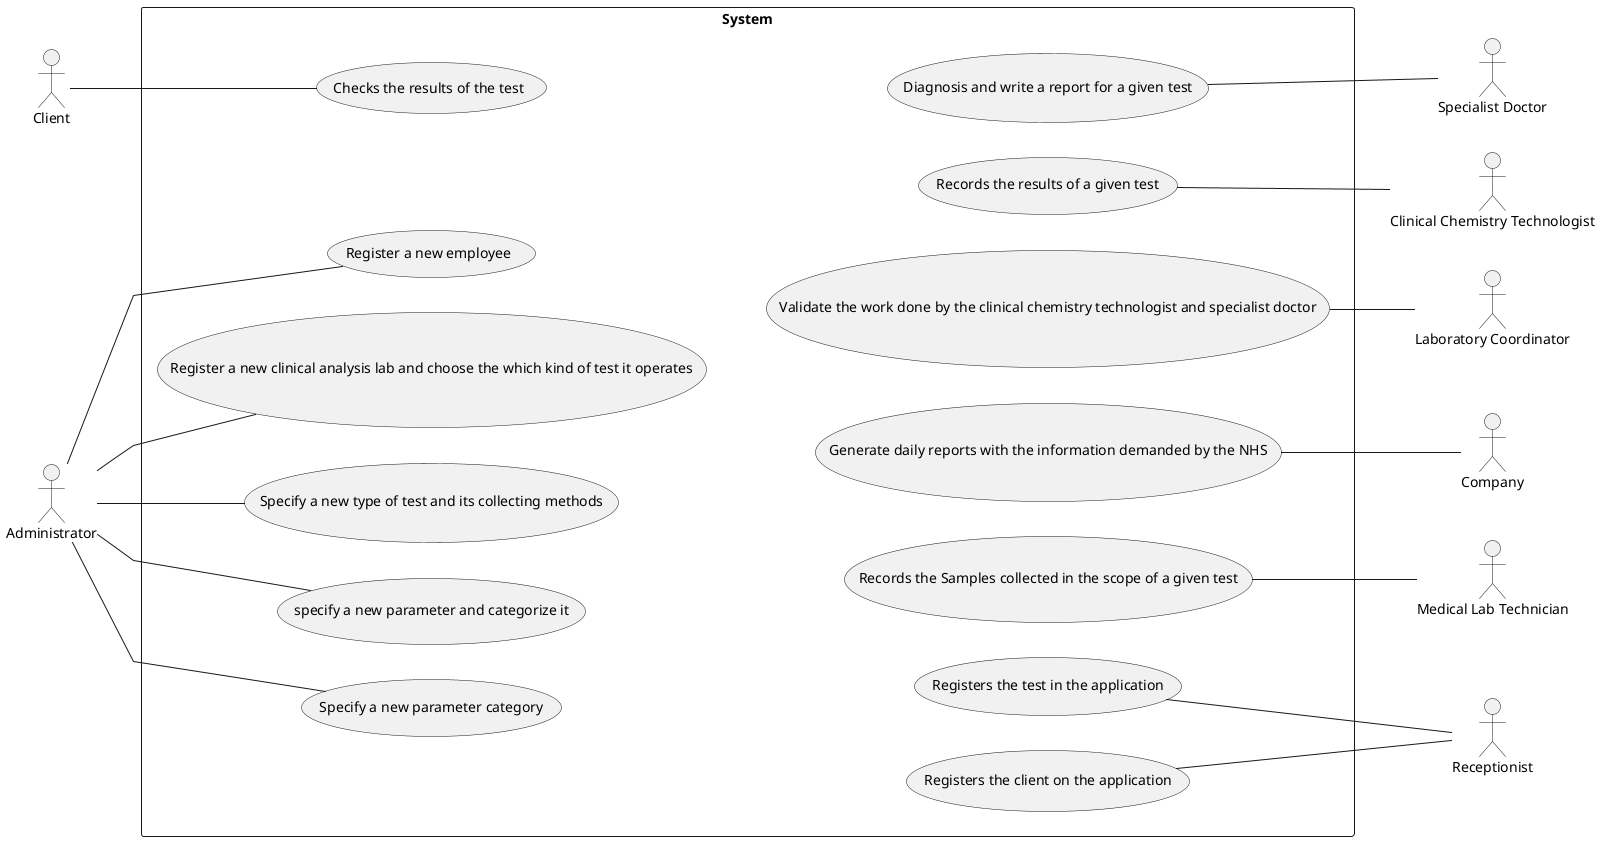 @startuml
skinparam linetype polyline
left to right direction
actor "Client" as cl
actor "Receptionist" as recep
actor "Medical Lab Technician" as MLT
actor "Administrator" as admin
actor "Specialist Doctor" as SD
actor "Clinical Chemistry Technologist" as CCT
actor "Laboratory Coordinator" as LC
actor "Company" as com
rectangle "System" {
  usecase "Checks the results of the test" as UC1
  usecase "Register a new employee" as UC7
  usecase "Register a new clinical analysis lab and choose the which kind of test it operates" as UC8
  usecase "Specify a new type of test and its collecting methods" as UC9
  usecase "specify a new parameter and categorize it" as UC10
  usecase "Specify a new parameter category" as UC11
  together {
  usecase "Diagnosis and write a report for a given test" as UC14
  usecase "Records the results of a given test" as UC12
  usecase "Validate the work done by the clinical chemistry technologist and specialist doctor" as UC15
  usecase "Generate daily reports with the information demanded by the NHS" as UC13
  usecase "Records the Samples collected in the scope of a given test" as UC5
  usecase "Registers the test in the application" as UC4
  usecase "Registers the client on the application" as UC3
}

}

(UC1) -[hidden]- (UC14)

cl -- UC1
admin -- UC7
admin -- UC8
admin -- UC9
admin -- UC10
admin -- UC11
together {
UC12 -- CCT
UC15 -- LC
UC13 -- com
UC14 -- SD
UC5 -- MLT
UC4 -- recep
UC3 -- recep

}

@enduml
